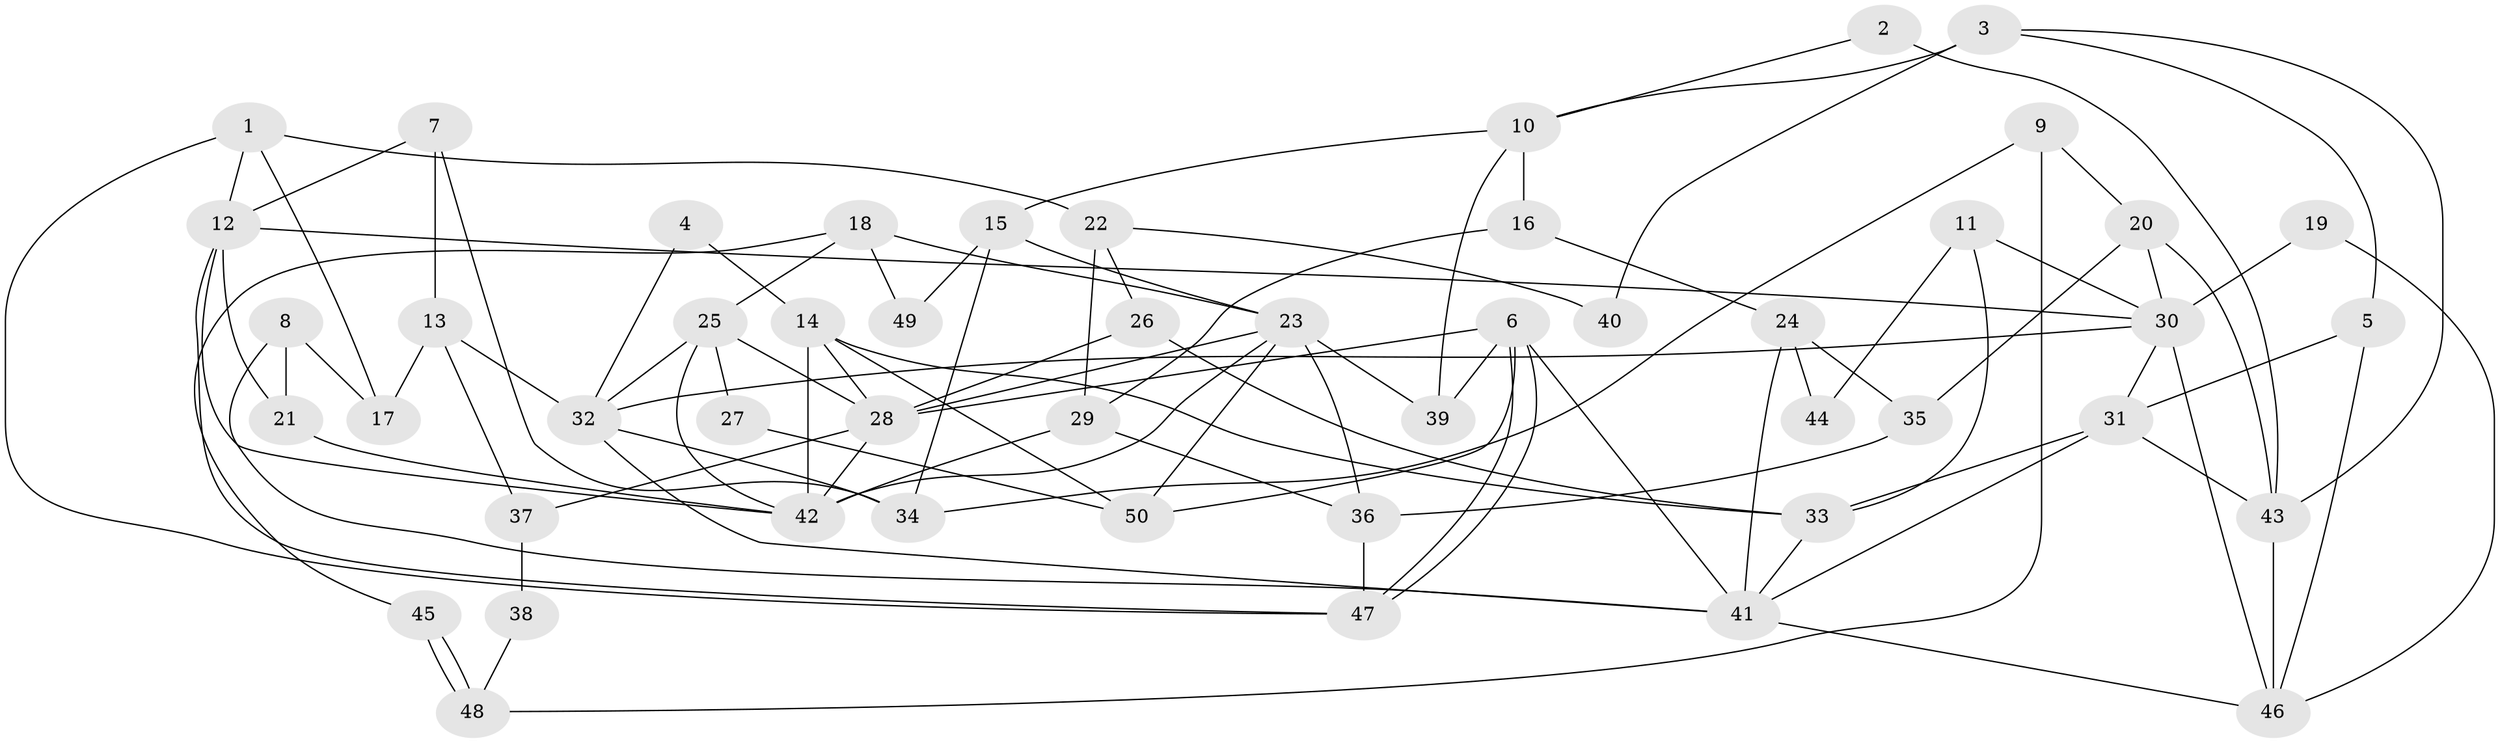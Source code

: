 // Generated by graph-tools (version 1.1) at 2025/50/03/09/25 03:50:02]
// undirected, 50 vertices, 100 edges
graph export_dot {
graph [start="1"]
  node [color=gray90,style=filled];
  1;
  2;
  3;
  4;
  5;
  6;
  7;
  8;
  9;
  10;
  11;
  12;
  13;
  14;
  15;
  16;
  17;
  18;
  19;
  20;
  21;
  22;
  23;
  24;
  25;
  26;
  27;
  28;
  29;
  30;
  31;
  32;
  33;
  34;
  35;
  36;
  37;
  38;
  39;
  40;
  41;
  42;
  43;
  44;
  45;
  46;
  47;
  48;
  49;
  50;
  1 -- 12;
  1 -- 47;
  1 -- 17;
  1 -- 22;
  2 -- 10;
  2 -- 43;
  3 -- 43;
  3 -- 10;
  3 -- 5;
  3 -- 40;
  4 -- 14;
  4 -- 32;
  5 -- 31;
  5 -- 46;
  6 -- 47;
  6 -- 47;
  6 -- 28;
  6 -- 39;
  6 -- 41;
  6 -- 50;
  7 -- 34;
  7 -- 12;
  7 -- 13;
  8 -- 21;
  8 -- 41;
  8 -- 17;
  9 -- 20;
  9 -- 34;
  9 -- 48;
  10 -- 39;
  10 -- 16;
  10 -- 15;
  11 -- 30;
  11 -- 33;
  11 -- 44;
  12 -- 42;
  12 -- 30;
  12 -- 21;
  12 -- 47;
  13 -- 17;
  13 -- 32;
  13 -- 37;
  14 -- 50;
  14 -- 42;
  14 -- 28;
  14 -- 33;
  15 -- 23;
  15 -- 34;
  15 -- 49;
  16 -- 29;
  16 -- 24;
  18 -- 25;
  18 -- 23;
  18 -- 45;
  18 -- 49;
  19 -- 30;
  19 -- 46;
  20 -- 43;
  20 -- 30;
  20 -- 35;
  21 -- 42;
  22 -- 26;
  22 -- 29;
  22 -- 40;
  23 -- 28;
  23 -- 36;
  23 -- 39;
  23 -- 42;
  23 -- 50;
  24 -- 35;
  24 -- 41;
  24 -- 44;
  25 -- 32;
  25 -- 28;
  25 -- 27;
  25 -- 42;
  26 -- 28;
  26 -- 33;
  27 -- 50;
  28 -- 42;
  28 -- 37;
  29 -- 42;
  29 -- 36;
  30 -- 32;
  30 -- 46;
  30 -- 31;
  31 -- 41;
  31 -- 33;
  31 -- 43;
  32 -- 41;
  32 -- 34;
  33 -- 41;
  35 -- 36;
  36 -- 47;
  37 -- 38;
  38 -- 48;
  41 -- 46;
  43 -- 46;
  45 -- 48;
  45 -- 48;
}
